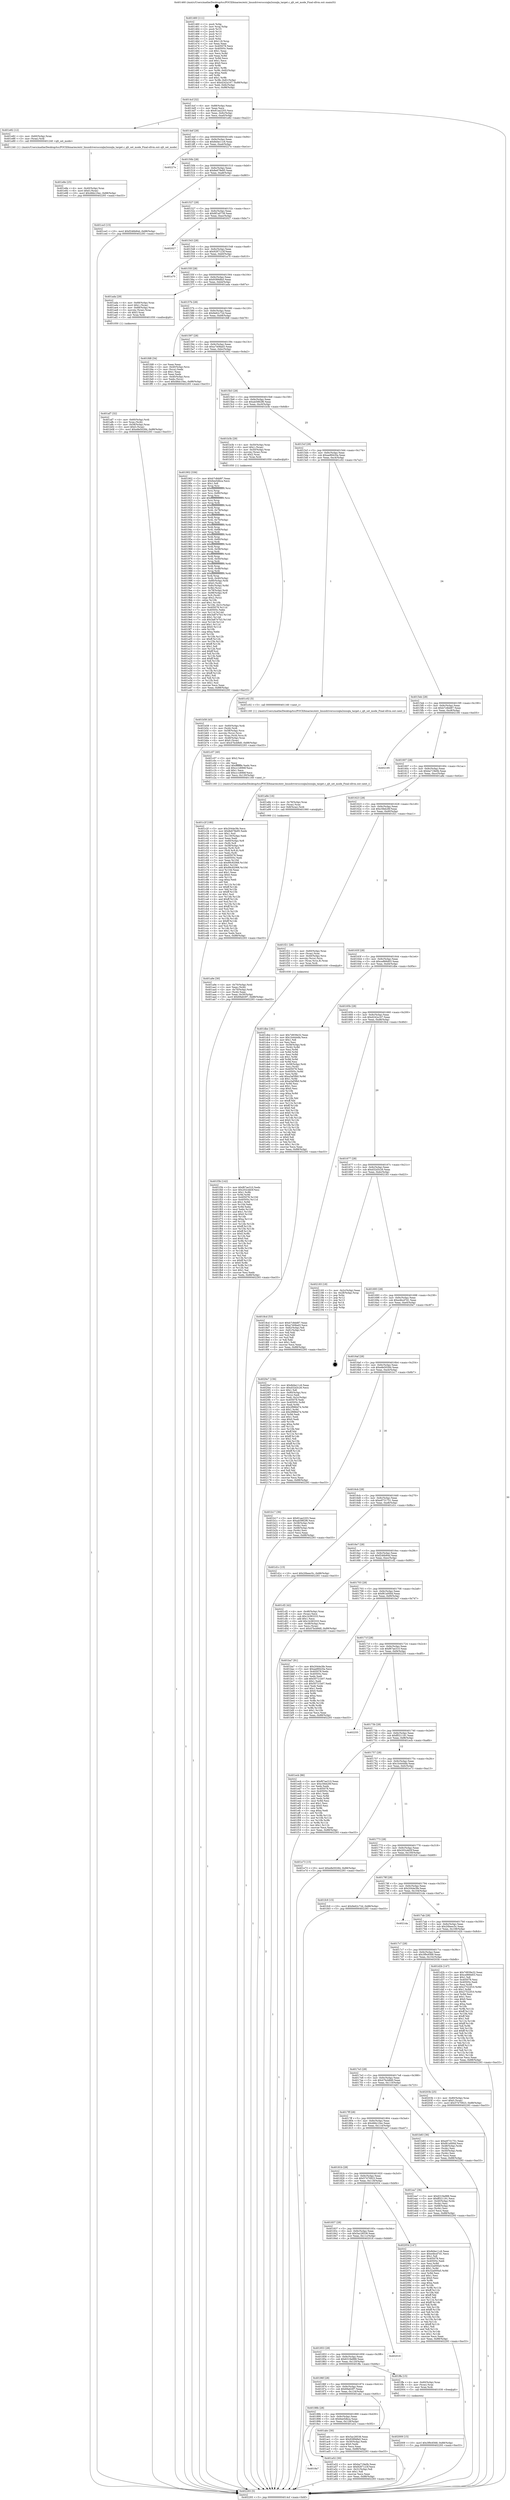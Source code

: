 digraph "0x401460" {
  label = "0x401460 (/mnt/c/Users/mathe/Desktop/tcc/POCII/binaries/extr_linuxdriversscsiqla2xxxqla_target.c_qlt_set_mode_Final-ollvm.out::main(0))"
  labelloc = "t"
  node[shape=record]

  Entry [label="",width=0.3,height=0.3,shape=circle,fillcolor=black,style=filled]
  "0x4014cf" [label="{
     0x4014cf [32]\l
     | [instrs]\l
     &nbsp;&nbsp;0x4014cf \<+6\>: mov -0x88(%rbp),%eax\l
     &nbsp;&nbsp;0x4014d5 \<+2\>: mov %eax,%ecx\l
     &nbsp;&nbsp;0x4014d7 \<+6\>: sub $0x81aa2203,%ecx\l
     &nbsp;&nbsp;0x4014dd \<+6\>: mov %eax,-0x9c(%rbp)\l
     &nbsp;&nbsp;0x4014e3 \<+6\>: mov %ecx,-0xa0(%rbp)\l
     &nbsp;&nbsp;0x4014e9 \<+6\>: je 0000000000401e82 \<main+0xa22\>\l
  }"]
  "0x401e82" [label="{
     0x401e82 [12]\l
     | [instrs]\l
     &nbsp;&nbsp;0x401e82 \<+4\>: mov -0x60(%rbp),%rax\l
     &nbsp;&nbsp;0x401e86 \<+3\>: mov (%rax),%rdi\l
     &nbsp;&nbsp;0x401e89 \<+5\>: call 0000000000401240 \<qlt_set_mode\>\l
     | [calls]\l
     &nbsp;&nbsp;0x401240 \{1\} (/mnt/c/Users/mathe/Desktop/tcc/POCII/binaries/extr_linuxdriversscsiqla2xxxqla_target.c_qlt_set_mode_Final-ollvm.out::qlt_set_mode)\l
  }"]
  "0x4014ef" [label="{
     0x4014ef [28]\l
     | [instrs]\l
     &nbsp;&nbsp;0x4014ef \<+5\>: jmp 00000000004014f4 \<main+0x94\>\l
     &nbsp;&nbsp;0x4014f4 \<+6\>: mov -0x9c(%rbp),%eax\l
     &nbsp;&nbsp;0x4014fa \<+5\>: sub $0x8d4e11c6,%eax\l
     &nbsp;&nbsp;0x4014ff \<+6\>: mov %eax,-0xa4(%rbp)\l
     &nbsp;&nbsp;0x401505 \<+6\>: je 000000000040227e \<main+0xe1e\>\l
  }"]
  Exit [label="",width=0.3,height=0.3,shape=circle,fillcolor=black,style=filled,peripheries=2]
  "0x40227e" [label="{
     0x40227e\l
  }", style=dashed]
  "0x40150b" [label="{
     0x40150b [28]\l
     | [instrs]\l
     &nbsp;&nbsp;0x40150b \<+5\>: jmp 0000000000401510 \<main+0xb0\>\l
     &nbsp;&nbsp;0x401510 \<+6\>: mov -0x9c(%rbp),%eax\l
     &nbsp;&nbsp;0x401516 \<+5\>: sub $0x8e678e95,%eax\l
     &nbsp;&nbsp;0x40151b \<+6\>: mov %eax,-0xa8(%rbp)\l
     &nbsp;&nbsp;0x401521 \<+6\>: je 0000000000401ce3 \<main+0x883\>\l
  }"]
  "0x402009" [label="{
     0x402009 [15]\l
     | [instrs]\l
     &nbsp;&nbsp;0x402009 \<+10\>: movl $0x3f9c6568,-0x88(%rbp)\l
     &nbsp;&nbsp;0x402013 \<+5\>: jmp 0000000000402293 \<main+0xe33\>\l
  }"]
  "0x401ce3" [label="{
     0x401ce3 [15]\l
     | [instrs]\l
     &nbsp;&nbsp;0x401ce3 \<+10\>: movl $0xf246b84d,-0x88(%rbp)\l
     &nbsp;&nbsp;0x401ced \<+5\>: jmp 0000000000402293 \<main+0xe33\>\l
  }"]
  "0x401527" [label="{
     0x401527 [28]\l
     | [instrs]\l
     &nbsp;&nbsp;0x401527 \<+5\>: jmp 000000000040152c \<main+0xcc\>\l
     &nbsp;&nbsp;0x40152c \<+6\>: mov -0x9c(%rbp),%eax\l
     &nbsp;&nbsp;0x401532 \<+5\>: sub $0x8f1a0739,%eax\l
     &nbsp;&nbsp;0x401537 \<+6\>: mov %eax,-0xac(%rbp)\l
     &nbsp;&nbsp;0x40153d \<+6\>: je 0000000000402027 \<main+0xbc7\>\l
  }"]
  "0x401f3b" [label="{
     0x401f3b [142]\l
     | [instrs]\l
     &nbsp;&nbsp;0x401f3b \<+5\>: mov $0xf67ae310,%edx\l
     &nbsp;&nbsp;0x401f40 \<+5\>: mov $0x202cdd3f,%esi\l
     &nbsp;&nbsp;0x401f45 \<+3\>: mov $0x1,%r8b\l
     &nbsp;&nbsp;0x401f48 \<+3\>: xor %r9d,%r9d\l
     &nbsp;&nbsp;0x401f4b \<+8\>: mov 0x405078,%r10d\l
     &nbsp;&nbsp;0x401f53 \<+8\>: mov 0x40505c,%r11d\l
     &nbsp;&nbsp;0x401f5b \<+4\>: sub $0x1,%r9d\l
     &nbsp;&nbsp;0x401f5f \<+3\>: mov %r10d,%ebx\l
     &nbsp;&nbsp;0x401f62 \<+3\>: add %r9d,%ebx\l
     &nbsp;&nbsp;0x401f65 \<+4\>: imul %ebx,%r10d\l
     &nbsp;&nbsp;0x401f69 \<+4\>: and $0x1,%r10d\l
     &nbsp;&nbsp;0x401f6d \<+4\>: cmp $0x0,%r10d\l
     &nbsp;&nbsp;0x401f71 \<+4\>: sete %r14b\l
     &nbsp;&nbsp;0x401f75 \<+4\>: cmp $0xa,%r11d\l
     &nbsp;&nbsp;0x401f79 \<+4\>: setl %r15b\l
     &nbsp;&nbsp;0x401f7d \<+3\>: mov %r14b,%r12b\l
     &nbsp;&nbsp;0x401f80 \<+4\>: xor $0xff,%r12b\l
     &nbsp;&nbsp;0x401f84 \<+3\>: mov %r15b,%r13b\l
     &nbsp;&nbsp;0x401f87 \<+4\>: xor $0xff,%r13b\l
     &nbsp;&nbsp;0x401f8b \<+4\>: xor $0x0,%r8b\l
     &nbsp;&nbsp;0x401f8f \<+3\>: mov %r12b,%al\l
     &nbsp;&nbsp;0x401f92 \<+2\>: and $0x0,%al\l
     &nbsp;&nbsp;0x401f94 \<+3\>: and %r8b,%r14b\l
     &nbsp;&nbsp;0x401f97 \<+3\>: mov %r13b,%cl\l
     &nbsp;&nbsp;0x401f9a \<+3\>: and $0x0,%cl\l
     &nbsp;&nbsp;0x401f9d \<+3\>: and %r8b,%r15b\l
     &nbsp;&nbsp;0x401fa0 \<+3\>: or %r14b,%al\l
     &nbsp;&nbsp;0x401fa3 \<+3\>: or %r15b,%cl\l
     &nbsp;&nbsp;0x401fa6 \<+2\>: xor %cl,%al\l
     &nbsp;&nbsp;0x401fa8 \<+3\>: or %r13b,%r12b\l
     &nbsp;&nbsp;0x401fab \<+4\>: xor $0xff,%r12b\l
     &nbsp;&nbsp;0x401faf \<+4\>: or $0x0,%r8b\l
     &nbsp;&nbsp;0x401fb3 \<+3\>: and %r8b,%r12b\l
     &nbsp;&nbsp;0x401fb6 \<+3\>: or %r12b,%al\l
     &nbsp;&nbsp;0x401fb9 \<+2\>: test $0x1,%al\l
     &nbsp;&nbsp;0x401fbb \<+3\>: cmovne %esi,%edx\l
     &nbsp;&nbsp;0x401fbe \<+6\>: mov %edx,-0x88(%rbp)\l
     &nbsp;&nbsp;0x401fc4 \<+5\>: jmp 0000000000402293 \<main+0xe33\>\l
  }"]
  "0x402027" [label="{
     0x402027\l
  }", style=dashed]
  "0x401543" [label="{
     0x401543 [28]\l
     | [instrs]\l
     &nbsp;&nbsp;0x401543 \<+5\>: jmp 0000000000401548 \<main+0xe8\>\l
     &nbsp;&nbsp;0x401548 \<+6\>: mov -0x9c(%rbp),%eax\l
     &nbsp;&nbsp;0x40154e \<+5\>: sub $0x9287123f,%eax\l
     &nbsp;&nbsp;0x401553 \<+6\>: mov %eax,-0xb0(%rbp)\l
     &nbsp;&nbsp;0x401559 \<+6\>: je 0000000000401a70 \<main+0x610\>\l
  }"]
  "0x401e8e" [label="{
     0x401e8e [25]\l
     | [instrs]\l
     &nbsp;&nbsp;0x401e8e \<+4\>: mov -0x40(%rbp),%rax\l
     &nbsp;&nbsp;0x401e92 \<+6\>: movl $0x0,(%rax)\l
     &nbsp;&nbsp;0x401e98 \<+10\>: movl $0x48dc10ec,-0x88(%rbp)\l
     &nbsp;&nbsp;0x401ea2 \<+5\>: jmp 0000000000402293 \<main+0xe33\>\l
  }"]
  "0x401a70" [label="{
     0x401a70\l
  }", style=dashed]
  "0x40155f" [label="{
     0x40155f [28]\l
     | [instrs]\l
     &nbsp;&nbsp;0x40155f \<+5\>: jmp 0000000000401564 \<main+0x104\>\l
     &nbsp;&nbsp;0x401564 \<+6\>: mov -0x9c(%rbp),%eax\l
     &nbsp;&nbsp;0x40156a \<+5\>: sub $0x9389dfa5,%eax\l
     &nbsp;&nbsp;0x40156f \<+6\>: mov %eax,-0xb4(%rbp)\l
     &nbsp;&nbsp;0x401575 \<+6\>: je 0000000000401ada \<main+0x67a\>\l
  }"]
  "0x401c2f" [label="{
     0x401c2f [180]\l
     | [instrs]\l
     &nbsp;&nbsp;0x401c2f \<+5\>: mov $0x2044e3fe,%ecx\l
     &nbsp;&nbsp;0x401c34 \<+5\>: mov $0x8e678e95,%edx\l
     &nbsp;&nbsp;0x401c39 \<+3\>: mov $0x1,%sil\l
     &nbsp;&nbsp;0x401c3c \<+6\>: mov -0x130(%rbp),%edi\l
     &nbsp;&nbsp;0x401c42 \<+3\>: imul %eax,%edi\l
     &nbsp;&nbsp;0x401c45 \<+4\>: mov -0x60(%rbp),%r8\l
     &nbsp;&nbsp;0x401c49 \<+3\>: mov (%r8),%r8\l
     &nbsp;&nbsp;0x401c4c \<+4\>: mov -0x58(%rbp),%r9\l
     &nbsp;&nbsp;0x401c50 \<+3\>: movslq (%r9),%r9\l
     &nbsp;&nbsp;0x401c53 \<+4\>: mov (%r8,%r9,8),%r8\l
     &nbsp;&nbsp;0x401c57 \<+3\>: mov %edi,(%r8)\l
     &nbsp;&nbsp;0x401c5a \<+7\>: mov 0x405078,%eax\l
     &nbsp;&nbsp;0x401c61 \<+7\>: mov 0x40505c,%edi\l
     &nbsp;&nbsp;0x401c68 \<+3\>: mov %eax,%r10d\l
     &nbsp;&nbsp;0x401c6b \<+7\>: sub $0x99c92068,%r10d\l
     &nbsp;&nbsp;0x401c72 \<+4\>: sub $0x1,%r10d\l
     &nbsp;&nbsp;0x401c76 \<+7\>: add $0x99c92068,%r10d\l
     &nbsp;&nbsp;0x401c7d \<+4\>: imul %r10d,%eax\l
     &nbsp;&nbsp;0x401c81 \<+3\>: and $0x1,%eax\l
     &nbsp;&nbsp;0x401c84 \<+3\>: cmp $0x0,%eax\l
     &nbsp;&nbsp;0x401c87 \<+4\>: sete %r11b\l
     &nbsp;&nbsp;0x401c8b \<+3\>: cmp $0xa,%edi\l
     &nbsp;&nbsp;0x401c8e \<+3\>: setl %bl\l
     &nbsp;&nbsp;0x401c91 \<+3\>: mov %r11b,%r14b\l
     &nbsp;&nbsp;0x401c94 \<+4\>: xor $0xff,%r14b\l
     &nbsp;&nbsp;0x401c98 \<+3\>: mov %bl,%r15b\l
     &nbsp;&nbsp;0x401c9b \<+4\>: xor $0xff,%r15b\l
     &nbsp;&nbsp;0x401c9f \<+4\>: xor $0x1,%sil\l
     &nbsp;&nbsp;0x401ca3 \<+3\>: mov %r14b,%r12b\l
     &nbsp;&nbsp;0x401ca6 \<+4\>: and $0xff,%r12b\l
     &nbsp;&nbsp;0x401caa \<+3\>: and %sil,%r11b\l
     &nbsp;&nbsp;0x401cad \<+3\>: mov %r15b,%r13b\l
     &nbsp;&nbsp;0x401cb0 \<+4\>: and $0xff,%r13b\l
     &nbsp;&nbsp;0x401cb4 \<+3\>: and %sil,%bl\l
     &nbsp;&nbsp;0x401cb7 \<+3\>: or %r11b,%r12b\l
     &nbsp;&nbsp;0x401cba \<+3\>: or %bl,%r13b\l
     &nbsp;&nbsp;0x401cbd \<+3\>: xor %r13b,%r12b\l
     &nbsp;&nbsp;0x401cc0 \<+3\>: or %r15b,%r14b\l
     &nbsp;&nbsp;0x401cc3 \<+4\>: xor $0xff,%r14b\l
     &nbsp;&nbsp;0x401cc7 \<+4\>: or $0x1,%sil\l
     &nbsp;&nbsp;0x401ccb \<+3\>: and %sil,%r14b\l
     &nbsp;&nbsp;0x401cce \<+3\>: or %r14b,%r12b\l
     &nbsp;&nbsp;0x401cd1 \<+4\>: test $0x1,%r12b\l
     &nbsp;&nbsp;0x401cd5 \<+3\>: cmovne %edx,%ecx\l
     &nbsp;&nbsp;0x401cd8 \<+6\>: mov %ecx,-0x88(%rbp)\l
     &nbsp;&nbsp;0x401cde \<+5\>: jmp 0000000000402293 \<main+0xe33\>\l
  }"]
  "0x401ada" [label="{
     0x401ada [29]\l
     | [instrs]\l
     &nbsp;&nbsp;0x401ada \<+4\>: mov -0x68(%rbp),%rax\l
     &nbsp;&nbsp;0x401ade \<+6\>: movl $0x1,(%rax)\l
     &nbsp;&nbsp;0x401ae4 \<+4\>: mov -0x68(%rbp),%rax\l
     &nbsp;&nbsp;0x401ae8 \<+3\>: movslq (%rax),%rax\l
     &nbsp;&nbsp;0x401aeb \<+4\>: shl $0x3,%rax\l
     &nbsp;&nbsp;0x401aef \<+3\>: mov %rax,%rdi\l
     &nbsp;&nbsp;0x401af2 \<+5\>: call 0000000000401050 \<malloc@plt\>\l
     | [calls]\l
     &nbsp;&nbsp;0x401050 \{1\} (unknown)\l
  }"]
  "0x40157b" [label="{
     0x40157b [28]\l
     | [instrs]\l
     &nbsp;&nbsp;0x40157b \<+5\>: jmp 0000000000401580 \<main+0x120\>\l
     &nbsp;&nbsp;0x401580 \<+6\>: mov -0x9c(%rbp),%eax\l
     &nbsp;&nbsp;0x401586 \<+5\>: sub $0x9e62c72d,%eax\l
     &nbsp;&nbsp;0x40158b \<+6\>: mov %eax,-0xb8(%rbp)\l
     &nbsp;&nbsp;0x401591 \<+6\>: je 0000000000401fd8 \<main+0xb78\>\l
  }"]
  "0x401c07" [label="{
     0x401c07 [40]\l
     | [instrs]\l
     &nbsp;&nbsp;0x401c07 \<+5\>: mov $0x2,%ecx\l
     &nbsp;&nbsp;0x401c0c \<+1\>: cltd\l
     &nbsp;&nbsp;0x401c0d \<+2\>: idiv %ecx\l
     &nbsp;&nbsp;0x401c0f \<+6\>: imul $0xfffffffe,%edx,%ecx\l
     &nbsp;&nbsp;0x401c15 \<+6\>: sub $0xcc1d066f,%ecx\l
     &nbsp;&nbsp;0x401c1b \<+3\>: add $0x1,%ecx\l
     &nbsp;&nbsp;0x401c1e \<+6\>: add $0xcc1d066f,%ecx\l
     &nbsp;&nbsp;0x401c24 \<+6\>: mov %ecx,-0x130(%rbp)\l
     &nbsp;&nbsp;0x401c2a \<+5\>: call 0000000000401160 \<next_i\>\l
     | [calls]\l
     &nbsp;&nbsp;0x401160 \{1\} (/mnt/c/Users/mathe/Desktop/tcc/POCII/binaries/extr_linuxdriversscsiqla2xxxqla_target.c_qlt_set_mode_Final-ollvm.out::next_i)\l
  }"]
  "0x401fd8" [label="{
     0x401fd8 [34]\l
     | [instrs]\l
     &nbsp;&nbsp;0x401fd8 \<+2\>: xor %eax,%eax\l
     &nbsp;&nbsp;0x401fda \<+4\>: mov -0x40(%rbp),%rcx\l
     &nbsp;&nbsp;0x401fde \<+2\>: mov (%rcx),%edx\l
     &nbsp;&nbsp;0x401fe0 \<+3\>: sub $0x1,%eax\l
     &nbsp;&nbsp;0x401fe3 \<+2\>: sub %eax,%edx\l
     &nbsp;&nbsp;0x401fe5 \<+4\>: mov -0x40(%rbp),%rcx\l
     &nbsp;&nbsp;0x401fe9 \<+2\>: mov %edx,(%rcx)\l
     &nbsp;&nbsp;0x401feb \<+10\>: movl $0x48dc10ec,-0x88(%rbp)\l
     &nbsp;&nbsp;0x401ff5 \<+5\>: jmp 0000000000402293 \<main+0xe33\>\l
  }"]
  "0x401597" [label="{
     0x401597 [28]\l
     | [instrs]\l
     &nbsp;&nbsp;0x401597 \<+5\>: jmp 000000000040159c \<main+0x13c\>\l
     &nbsp;&nbsp;0x40159c \<+6\>: mov -0x9c(%rbp),%eax\l
     &nbsp;&nbsp;0x4015a2 \<+5\>: sub $0xa7408ad3,%eax\l
     &nbsp;&nbsp;0x4015a7 \<+6\>: mov %eax,-0xbc(%rbp)\l
     &nbsp;&nbsp;0x4015ad \<+6\>: je 0000000000401902 \<main+0x4a2\>\l
  }"]
  "0x401b58" [label="{
     0x401b58 [43]\l
     | [instrs]\l
     &nbsp;&nbsp;0x401b58 \<+4\>: mov -0x60(%rbp),%rdi\l
     &nbsp;&nbsp;0x401b5c \<+3\>: mov (%rdi),%rdi\l
     &nbsp;&nbsp;0x401b5f \<+4\>: mov -0x58(%rbp),%rcx\l
     &nbsp;&nbsp;0x401b63 \<+3\>: movslq (%rcx),%rcx\l
     &nbsp;&nbsp;0x401b66 \<+4\>: mov %rax,(%rdi,%rcx,8)\l
     &nbsp;&nbsp;0x401b6a \<+4\>: mov -0x48(%rbp),%rax\l
     &nbsp;&nbsp;0x401b6e \<+6\>: movl $0x0,(%rax)\l
     &nbsp;&nbsp;0x401b74 \<+10\>: movl $0x47bcb8d0,-0x88(%rbp)\l
     &nbsp;&nbsp;0x401b7e \<+5\>: jmp 0000000000402293 \<main+0xe33\>\l
  }"]
  "0x401902" [label="{
     0x401902 [336]\l
     | [instrs]\l
     &nbsp;&nbsp;0x401902 \<+5\>: mov $0xb7c8dd87,%eax\l
     &nbsp;&nbsp;0x401907 \<+5\>: mov $0x6ee5dbca,%ecx\l
     &nbsp;&nbsp;0x40190c \<+2\>: mov $0x1,%dl\l
     &nbsp;&nbsp;0x40190e \<+3\>: mov %rsp,%rsi\l
     &nbsp;&nbsp;0x401911 \<+4\>: add $0xfffffffffffffff0,%rsi\l
     &nbsp;&nbsp;0x401915 \<+3\>: mov %rsi,%rsp\l
     &nbsp;&nbsp;0x401918 \<+4\>: mov %rsi,-0x80(%rbp)\l
     &nbsp;&nbsp;0x40191c \<+3\>: mov %rsp,%rsi\l
     &nbsp;&nbsp;0x40191f \<+4\>: add $0xfffffffffffffff0,%rsi\l
     &nbsp;&nbsp;0x401923 \<+3\>: mov %rsi,%rsp\l
     &nbsp;&nbsp;0x401926 \<+3\>: mov %rsp,%rdi\l
     &nbsp;&nbsp;0x401929 \<+4\>: add $0xfffffffffffffff0,%rdi\l
     &nbsp;&nbsp;0x40192d \<+3\>: mov %rdi,%rsp\l
     &nbsp;&nbsp;0x401930 \<+4\>: mov %rdi,-0x78(%rbp)\l
     &nbsp;&nbsp;0x401934 \<+3\>: mov %rsp,%rdi\l
     &nbsp;&nbsp;0x401937 \<+4\>: add $0xfffffffffffffff0,%rdi\l
     &nbsp;&nbsp;0x40193b \<+3\>: mov %rdi,%rsp\l
     &nbsp;&nbsp;0x40193e \<+4\>: mov %rdi,-0x70(%rbp)\l
     &nbsp;&nbsp;0x401942 \<+3\>: mov %rsp,%rdi\l
     &nbsp;&nbsp;0x401945 \<+4\>: add $0xfffffffffffffff0,%rdi\l
     &nbsp;&nbsp;0x401949 \<+3\>: mov %rdi,%rsp\l
     &nbsp;&nbsp;0x40194c \<+4\>: mov %rdi,-0x68(%rbp)\l
     &nbsp;&nbsp;0x401950 \<+3\>: mov %rsp,%rdi\l
     &nbsp;&nbsp;0x401953 \<+4\>: add $0xfffffffffffffff0,%rdi\l
     &nbsp;&nbsp;0x401957 \<+3\>: mov %rdi,%rsp\l
     &nbsp;&nbsp;0x40195a \<+4\>: mov %rdi,-0x60(%rbp)\l
     &nbsp;&nbsp;0x40195e \<+3\>: mov %rsp,%rdi\l
     &nbsp;&nbsp;0x401961 \<+4\>: add $0xfffffffffffffff0,%rdi\l
     &nbsp;&nbsp;0x401965 \<+3\>: mov %rdi,%rsp\l
     &nbsp;&nbsp;0x401968 \<+4\>: mov %rdi,-0x58(%rbp)\l
     &nbsp;&nbsp;0x40196c \<+3\>: mov %rsp,%rdi\l
     &nbsp;&nbsp;0x40196f \<+4\>: add $0xfffffffffffffff0,%rdi\l
     &nbsp;&nbsp;0x401973 \<+3\>: mov %rdi,%rsp\l
     &nbsp;&nbsp;0x401976 \<+4\>: mov %rdi,-0x50(%rbp)\l
     &nbsp;&nbsp;0x40197a \<+3\>: mov %rsp,%rdi\l
     &nbsp;&nbsp;0x40197d \<+4\>: add $0xfffffffffffffff0,%rdi\l
     &nbsp;&nbsp;0x401981 \<+3\>: mov %rdi,%rsp\l
     &nbsp;&nbsp;0x401984 \<+4\>: mov %rdi,-0x48(%rbp)\l
     &nbsp;&nbsp;0x401988 \<+3\>: mov %rsp,%rdi\l
     &nbsp;&nbsp;0x40198b \<+4\>: add $0xfffffffffffffff0,%rdi\l
     &nbsp;&nbsp;0x40198f \<+3\>: mov %rdi,%rsp\l
     &nbsp;&nbsp;0x401992 \<+4\>: mov %rdi,-0x40(%rbp)\l
     &nbsp;&nbsp;0x401996 \<+4\>: mov -0x80(%rbp),%rdi\l
     &nbsp;&nbsp;0x40199a \<+6\>: movl $0x0,(%rdi)\l
     &nbsp;&nbsp;0x4019a0 \<+7\>: mov -0x8c(%rbp),%r8d\l
     &nbsp;&nbsp;0x4019a7 \<+3\>: mov %r8d,(%rsi)\l
     &nbsp;&nbsp;0x4019aa \<+4\>: mov -0x78(%rbp),%rdi\l
     &nbsp;&nbsp;0x4019ae \<+7\>: mov -0x98(%rbp),%r9\l
     &nbsp;&nbsp;0x4019b5 \<+3\>: mov %r9,(%rdi)\l
     &nbsp;&nbsp;0x4019b8 \<+3\>: cmpl $0x2,(%rsi)\l
     &nbsp;&nbsp;0x4019bb \<+4\>: setne %r10b\l
     &nbsp;&nbsp;0x4019bf \<+4\>: and $0x1,%r10b\l
     &nbsp;&nbsp;0x4019c3 \<+4\>: mov %r10b,-0x31(%rbp)\l
     &nbsp;&nbsp;0x4019c7 \<+8\>: mov 0x405078,%r11d\l
     &nbsp;&nbsp;0x4019cf \<+7\>: mov 0x40505c,%ebx\l
     &nbsp;&nbsp;0x4019d6 \<+3\>: mov %r11d,%r14d\l
     &nbsp;&nbsp;0x4019d9 \<+7\>: add $0x3a87e7b3,%r14d\l
     &nbsp;&nbsp;0x4019e0 \<+4\>: sub $0x1,%r14d\l
     &nbsp;&nbsp;0x4019e4 \<+7\>: sub $0x3a87e7b3,%r14d\l
     &nbsp;&nbsp;0x4019eb \<+4\>: imul %r14d,%r11d\l
     &nbsp;&nbsp;0x4019ef \<+4\>: and $0x1,%r11d\l
     &nbsp;&nbsp;0x4019f3 \<+4\>: cmp $0x0,%r11d\l
     &nbsp;&nbsp;0x4019f7 \<+4\>: sete %r10b\l
     &nbsp;&nbsp;0x4019fb \<+3\>: cmp $0xa,%ebx\l
     &nbsp;&nbsp;0x4019fe \<+4\>: setl %r15b\l
     &nbsp;&nbsp;0x401a02 \<+3\>: mov %r10b,%r12b\l
     &nbsp;&nbsp;0x401a05 \<+4\>: xor $0xff,%r12b\l
     &nbsp;&nbsp;0x401a09 \<+3\>: mov %r15b,%r13b\l
     &nbsp;&nbsp;0x401a0c \<+4\>: xor $0xff,%r13b\l
     &nbsp;&nbsp;0x401a10 \<+3\>: xor $0x1,%dl\l
     &nbsp;&nbsp;0x401a13 \<+3\>: mov %r12b,%sil\l
     &nbsp;&nbsp;0x401a16 \<+4\>: and $0xff,%sil\l
     &nbsp;&nbsp;0x401a1a \<+3\>: and %dl,%r10b\l
     &nbsp;&nbsp;0x401a1d \<+3\>: mov %r13b,%dil\l
     &nbsp;&nbsp;0x401a20 \<+4\>: and $0xff,%dil\l
     &nbsp;&nbsp;0x401a24 \<+3\>: and %dl,%r15b\l
     &nbsp;&nbsp;0x401a27 \<+3\>: or %r10b,%sil\l
     &nbsp;&nbsp;0x401a2a \<+3\>: or %r15b,%dil\l
     &nbsp;&nbsp;0x401a2d \<+3\>: xor %dil,%sil\l
     &nbsp;&nbsp;0x401a30 \<+3\>: or %r13b,%r12b\l
     &nbsp;&nbsp;0x401a33 \<+4\>: xor $0xff,%r12b\l
     &nbsp;&nbsp;0x401a37 \<+3\>: or $0x1,%dl\l
     &nbsp;&nbsp;0x401a3a \<+3\>: and %dl,%r12b\l
     &nbsp;&nbsp;0x401a3d \<+3\>: or %r12b,%sil\l
     &nbsp;&nbsp;0x401a40 \<+4\>: test $0x1,%sil\l
     &nbsp;&nbsp;0x401a44 \<+3\>: cmovne %ecx,%eax\l
     &nbsp;&nbsp;0x401a47 \<+6\>: mov %eax,-0x88(%rbp)\l
     &nbsp;&nbsp;0x401a4d \<+5\>: jmp 0000000000402293 \<main+0xe33\>\l
  }"]
  "0x4015b3" [label="{
     0x4015b3 [28]\l
     | [instrs]\l
     &nbsp;&nbsp;0x4015b3 \<+5\>: jmp 00000000004015b8 \<main+0x158\>\l
     &nbsp;&nbsp;0x4015b8 \<+6\>: mov -0x9c(%rbp),%eax\l
     &nbsp;&nbsp;0x4015be \<+5\>: sub $0xab5862f6,%eax\l
     &nbsp;&nbsp;0x4015c3 \<+6\>: mov %eax,-0xc0(%rbp)\l
     &nbsp;&nbsp;0x4015c9 \<+6\>: je 0000000000401b3b \<main+0x6db\>\l
  }"]
  "0x401af7" [label="{
     0x401af7 [32]\l
     | [instrs]\l
     &nbsp;&nbsp;0x401af7 \<+4\>: mov -0x60(%rbp),%rdi\l
     &nbsp;&nbsp;0x401afb \<+3\>: mov %rax,(%rdi)\l
     &nbsp;&nbsp;0x401afe \<+4\>: mov -0x58(%rbp),%rax\l
     &nbsp;&nbsp;0x401b02 \<+6\>: movl $0x0,(%rax)\l
     &nbsp;&nbsp;0x401b08 \<+10\>: movl $0xe8e50284,-0x88(%rbp)\l
     &nbsp;&nbsp;0x401b12 \<+5\>: jmp 0000000000402293 \<main+0xe33\>\l
  }"]
  "0x401b3b" [label="{
     0x401b3b [29]\l
     | [instrs]\l
     &nbsp;&nbsp;0x401b3b \<+4\>: mov -0x50(%rbp),%rax\l
     &nbsp;&nbsp;0x401b3f \<+6\>: movl $0x1,(%rax)\l
     &nbsp;&nbsp;0x401b45 \<+4\>: mov -0x50(%rbp),%rax\l
     &nbsp;&nbsp;0x401b49 \<+3\>: movslq (%rax),%rax\l
     &nbsp;&nbsp;0x401b4c \<+4\>: shl $0x2,%rax\l
     &nbsp;&nbsp;0x401b50 \<+3\>: mov %rax,%rdi\l
     &nbsp;&nbsp;0x401b53 \<+5\>: call 0000000000401050 \<malloc@plt\>\l
     | [calls]\l
     &nbsp;&nbsp;0x401050 \{1\} (unknown)\l
  }"]
  "0x4015cf" [label="{
     0x4015cf [28]\l
     | [instrs]\l
     &nbsp;&nbsp;0x4015cf \<+5\>: jmp 00000000004015d4 \<main+0x174\>\l
     &nbsp;&nbsp;0x4015d4 \<+6\>: mov -0x9c(%rbp),%eax\l
     &nbsp;&nbsp;0x4015da \<+5\>: sub $0xae89420a,%eax\l
     &nbsp;&nbsp;0x4015df \<+6\>: mov %eax,-0xc4(%rbp)\l
     &nbsp;&nbsp;0x4015e5 \<+6\>: je 0000000000401c02 \<main+0x7a2\>\l
  }"]
  "0x401a9e" [label="{
     0x401a9e [30]\l
     | [instrs]\l
     &nbsp;&nbsp;0x401a9e \<+4\>: mov -0x70(%rbp),%rdi\l
     &nbsp;&nbsp;0x401aa2 \<+2\>: mov %eax,(%rdi)\l
     &nbsp;&nbsp;0x401aa4 \<+4\>: mov -0x70(%rbp),%rdi\l
     &nbsp;&nbsp;0x401aa8 \<+2\>: mov (%rdi),%eax\l
     &nbsp;&nbsp;0x401aaa \<+3\>: mov %eax,-0x30(%rbp)\l
     &nbsp;&nbsp;0x401aad \<+10\>: movl $0x69afc0f7,-0x88(%rbp)\l
     &nbsp;&nbsp;0x401ab7 \<+5\>: jmp 0000000000402293 \<main+0xe33\>\l
  }"]
  "0x401c02" [label="{
     0x401c02 [5]\l
     | [instrs]\l
     &nbsp;&nbsp;0x401c02 \<+5\>: call 0000000000401160 \<next_i\>\l
     | [calls]\l
     &nbsp;&nbsp;0x401160 \{1\} (/mnt/c/Users/mathe/Desktop/tcc/POCII/binaries/extr_linuxdriversscsiqla2xxxqla_target.c_qlt_set_mode_Final-ollvm.out::next_i)\l
  }"]
  "0x4015eb" [label="{
     0x4015eb [28]\l
     | [instrs]\l
     &nbsp;&nbsp;0x4015eb \<+5\>: jmp 00000000004015f0 \<main+0x190\>\l
     &nbsp;&nbsp;0x4015f0 \<+6\>: mov -0x9c(%rbp),%eax\l
     &nbsp;&nbsp;0x4015f6 \<+5\>: sub $0xb7c8dd87,%eax\l
     &nbsp;&nbsp;0x4015fb \<+6\>: mov %eax,-0xc8(%rbp)\l
     &nbsp;&nbsp;0x401601 \<+6\>: je 0000000000402195 \<main+0xd35\>\l
  }"]
  "0x4018a7" [label="{
     0x4018a7\l
  }", style=dashed]
  "0x402195" [label="{
     0x402195\l
  }", style=dashed]
  "0x401607" [label="{
     0x401607 [28]\l
     | [instrs]\l
     &nbsp;&nbsp;0x401607 \<+5\>: jmp 000000000040160c \<main+0x1ac\>\l
     &nbsp;&nbsp;0x40160c \<+6\>: mov -0x9c(%rbp),%eax\l
     &nbsp;&nbsp;0x401612 \<+5\>: sub $0xba719e0b,%eax\l
     &nbsp;&nbsp;0x401617 \<+6\>: mov %eax,-0xcc(%rbp)\l
     &nbsp;&nbsp;0x40161d \<+6\>: je 0000000000401a8e \<main+0x62e\>\l
  }"]
  "0x401a52" [label="{
     0x401a52 [30]\l
     | [instrs]\l
     &nbsp;&nbsp;0x401a52 \<+5\>: mov $0xba719e0b,%eax\l
     &nbsp;&nbsp;0x401a57 \<+5\>: mov $0x9287123f,%ecx\l
     &nbsp;&nbsp;0x401a5c \<+3\>: mov -0x31(%rbp),%dl\l
     &nbsp;&nbsp;0x401a5f \<+3\>: test $0x1,%dl\l
     &nbsp;&nbsp;0x401a62 \<+3\>: cmovne %ecx,%eax\l
     &nbsp;&nbsp;0x401a65 \<+6\>: mov %eax,-0x88(%rbp)\l
     &nbsp;&nbsp;0x401a6b \<+5\>: jmp 0000000000402293 \<main+0xe33\>\l
  }"]
  "0x401a8e" [label="{
     0x401a8e [16]\l
     | [instrs]\l
     &nbsp;&nbsp;0x401a8e \<+4\>: mov -0x78(%rbp),%rax\l
     &nbsp;&nbsp;0x401a92 \<+3\>: mov (%rax),%rax\l
     &nbsp;&nbsp;0x401a95 \<+4\>: mov 0x8(%rax),%rdi\l
     &nbsp;&nbsp;0x401a99 \<+5\>: call 0000000000401060 \<atoi@plt\>\l
     | [calls]\l
     &nbsp;&nbsp;0x401060 \{1\} (unknown)\l
  }"]
  "0x401623" [label="{
     0x401623 [28]\l
     | [instrs]\l
     &nbsp;&nbsp;0x401623 \<+5\>: jmp 0000000000401628 \<main+0x1c8\>\l
     &nbsp;&nbsp;0x401628 \<+6\>: mov -0x9c(%rbp),%eax\l
     &nbsp;&nbsp;0x40162e \<+5\>: sub $0xc5feb26f,%eax\l
     &nbsp;&nbsp;0x401633 \<+6\>: mov %eax,-0xd0(%rbp)\l
     &nbsp;&nbsp;0x401639 \<+6\>: je 0000000000401f21 \<main+0xac1\>\l
  }"]
  "0x40188b" [label="{
     0x40188b [28]\l
     | [instrs]\l
     &nbsp;&nbsp;0x40188b \<+5\>: jmp 0000000000401890 \<main+0x430\>\l
     &nbsp;&nbsp;0x401890 \<+6\>: mov -0x9c(%rbp),%eax\l
     &nbsp;&nbsp;0x401896 \<+5\>: sub $0x6ee5dbca,%eax\l
     &nbsp;&nbsp;0x40189b \<+6\>: mov %eax,-0x128(%rbp)\l
     &nbsp;&nbsp;0x4018a1 \<+6\>: je 0000000000401a52 \<main+0x5f2\>\l
  }"]
  "0x401f21" [label="{
     0x401f21 [26]\l
     | [instrs]\l
     &nbsp;&nbsp;0x401f21 \<+4\>: mov -0x60(%rbp),%rax\l
     &nbsp;&nbsp;0x401f25 \<+3\>: mov (%rax),%rax\l
     &nbsp;&nbsp;0x401f28 \<+4\>: mov -0x40(%rbp),%rcx\l
     &nbsp;&nbsp;0x401f2c \<+3\>: movslq (%rcx),%rcx\l
     &nbsp;&nbsp;0x401f2f \<+4\>: mov (%rax,%rcx,8),%rax\l
     &nbsp;&nbsp;0x401f33 \<+3\>: mov %rax,%rdi\l
     &nbsp;&nbsp;0x401f36 \<+5\>: call 0000000000401030 \<free@plt\>\l
     | [calls]\l
     &nbsp;&nbsp;0x401030 \{1\} (unknown)\l
  }"]
  "0x40163f" [label="{
     0x40163f [28]\l
     | [instrs]\l
     &nbsp;&nbsp;0x40163f \<+5\>: jmp 0000000000401644 \<main+0x1e4\>\l
     &nbsp;&nbsp;0x401644 \<+6\>: mov -0x9c(%rbp),%eax\l
     &nbsp;&nbsp;0x40164a \<+5\>: sub $0xce866d03,%eax\l
     &nbsp;&nbsp;0x40164f \<+6\>: mov %eax,-0xd4(%rbp)\l
     &nbsp;&nbsp;0x401655 \<+6\>: je 0000000000401dbe \<main+0x95e\>\l
  }"]
  "0x401abc" [label="{
     0x401abc [30]\l
     | [instrs]\l
     &nbsp;&nbsp;0x401abc \<+5\>: mov $0x5ac28538,%eax\l
     &nbsp;&nbsp;0x401ac1 \<+5\>: mov $0x9389dfa5,%ecx\l
     &nbsp;&nbsp;0x401ac6 \<+3\>: mov -0x30(%rbp),%edx\l
     &nbsp;&nbsp;0x401ac9 \<+3\>: cmp $0x0,%edx\l
     &nbsp;&nbsp;0x401acc \<+3\>: cmove %ecx,%eax\l
     &nbsp;&nbsp;0x401acf \<+6\>: mov %eax,-0x88(%rbp)\l
     &nbsp;&nbsp;0x401ad5 \<+5\>: jmp 0000000000402293 \<main+0xe33\>\l
  }"]
  "0x401dbe" [label="{
     0x401dbe [181]\l
     | [instrs]\l
     &nbsp;&nbsp;0x401dbe \<+5\>: mov $0x7d939e32,%eax\l
     &nbsp;&nbsp;0x401dc3 \<+5\>: mov $0x1b4444fa,%ecx\l
     &nbsp;&nbsp;0x401dc8 \<+2\>: mov $0x1,%dl\l
     &nbsp;&nbsp;0x401dca \<+2\>: xor %esi,%esi\l
     &nbsp;&nbsp;0x401dcc \<+4\>: mov -0x58(%rbp),%rdi\l
     &nbsp;&nbsp;0x401dd0 \<+3\>: mov (%rdi),%r8d\l
     &nbsp;&nbsp;0x401dd3 \<+3\>: mov %esi,%r9d\l
     &nbsp;&nbsp;0x401dd6 \<+3\>: sub %r8d,%r9d\l
     &nbsp;&nbsp;0x401dd9 \<+3\>: mov %esi,%r8d\l
     &nbsp;&nbsp;0x401ddc \<+4\>: sub $0x1,%r8d\l
     &nbsp;&nbsp;0x401de0 \<+3\>: add %r8d,%r9d\l
     &nbsp;&nbsp;0x401de3 \<+3\>: sub %r9d,%esi\l
     &nbsp;&nbsp;0x401de6 \<+4\>: mov -0x58(%rbp),%rdi\l
     &nbsp;&nbsp;0x401dea \<+2\>: mov %esi,(%rdi)\l
     &nbsp;&nbsp;0x401dec \<+7\>: mov 0x405078,%esi\l
     &nbsp;&nbsp;0x401df3 \<+8\>: mov 0x40505c,%r8d\l
     &nbsp;&nbsp;0x401dfb \<+3\>: mov %esi,%r9d\l
     &nbsp;&nbsp;0x401dfe \<+7\>: add $0xa3af3fb0,%r9d\l
     &nbsp;&nbsp;0x401e05 \<+4\>: sub $0x1,%r9d\l
     &nbsp;&nbsp;0x401e09 \<+7\>: sub $0xa3af3fb0,%r9d\l
     &nbsp;&nbsp;0x401e10 \<+4\>: imul %r9d,%esi\l
     &nbsp;&nbsp;0x401e14 \<+3\>: and $0x1,%esi\l
     &nbsp;&nbsp;0x401e17 \<+3\>: cmp $0x0,%esi\l
     &nbsp;&nbsp;0x401e1a \<+4\>: sete %r10b\l
     &nbsp;&nbsp;0x401e1e \<+4\>: cmp $0xa,%r8d\l
     &nbsp;&nbsp;0x401e22 \<+4\>: setl %r11b\l
     &nbsp;&nbsp;0x401e26 \<+3\>: mov %r10b,%bl\l
     &nbsp;&nbsp;0x401e29 \<+3\>: xor $0xff,%bl\l
     &nbsp;&nbsp;0x401e2c \<+3\>: mov %r11b,%r14b\l
     &nbsp;&nbsp;0x401e2f \<+4\>: xor $0xff,%r14b\l
     &nbsp;&nbsp;0x401e33 \<+3\>: xor $0x0,%dl\l
     &nbsp;&nbsp;0x401e36 \<+3\>: mov %bl,%r15b\l
     &nbsp;&nbsp;0x401e39 \<+4\>: and $0x0,%r15b\l
     &nbsp;&nbsp;0x401e3d \<+3\>: and %dl,%r10b\l
     &nbsp;&nbsp;0x401e40 \<+3\>: mov %r14b,%r12b\l
     &nbsp;&nbsp;0x401e43 \<+4\>: and $0x0,%r12b\l
     &nbsp;&nbsp;0x401e47 \<+3\>: and %dl,%r11b\l
     &nbsp;&nbsp;0x401e4a \<+3\>: or %r10b,%r15b\l
     &nbsp;&nbsp;0x401e4d \<+3\>: or %r11b,%r12b\l
     &nbsp;&nbsp;0x401e50 \<+3\>: xor %r12b,%r15b\l
     &nbsp;&nbsp;0x401e53 \<+3\>: or %r14b,%bl\l
     &nbsp;&nbsp;0x401e56 \<+3\>: xor $0xff,%bl\l
     &nbsp;&nbsp;0x401e59 \<+3\>: or $0x0,%dl\l
     &nbsp;&nbsp;0x401e5c \<+2\>: and %dl,%bl\l
     &nbsp;&nbsp;0x401e5e \<+3\>: or %bl,%r15b\l
     &nbsp;&nbsp;0x401e61 \<+4\>: test $0x1,%r15b\l
     &nbsp;&nbsp;0x401e65 \<+3\>: cmovne %ecx,%eax\l
     &nbsp;&nbsp;0x401e68 \<+6\>: mov %eax,-0x88(%rbp)\l
     &nbsp;&nbsp;0x401e6e \<+5\>: jmp 0000000000402293 \<main+0xe33\>\l
  }"]
  "0x40165b" [label="{
     0x40165b [28]\l
     | [instrs]\l
     &nbsp;&nbsp;0x40165b \<+5\>: jmp 0000000000401660 \<main+0x200\>\l
     &nbsp;&nbsp;0x401660 \<+6\>: mov -0x9c(%rbp),%eax\l
     &nbsp;&nbsp;0x401666 \<+5\>: sub $0xd242a167,%eax\l
     &nbsp;&nbsp;0x40166b \<+6\>: mov %eax,-0xd8(%rbp)\l
     &nbsp;&nbsp;0x401671 \<+6\>: je 00000000004018cd \<main+0x46d\>\l
  }"]
  "0x40186f" [label="{
     0x40186f [28]\l
     | [instrs]\l
     &nbsp;&nbsp;0x40186f \<+5\>: jmp 0000000000401874 \<main+0x414\>\l
     &nbsp;&nbsp;0x401874 \<+6\>: mov -0x9c(%rbp),%eax\l
     &nbsp;&nbsp;0x40187a \<+5\>: sub $0x69afc0f7,%eax\l
     &nbsp;&nbsp;0x40187f \<+6\>: mov %eax,-0x124(%rbp)\l
     &nbsp;&nbsp;0x401885 \<+6\>: je 0000000000401abc \<main+0x65c\>\l
  }"]
  "0x4018cd" [label="{
     0x4018cd [53]\l
     | [instrs]\l
     &nbsp;&nbsp;0x4018cd \<+5\>: mov $0xb7c8dd87,%eax\l
     &nbsp;&nbsp;0x4018d2 \<+5\>: mov $0xa7408ad3,%ecx\l
     &nbsp;&nbsp;0x4018d7 \<+6\>: mov -0x82(%rbp),%dl\l
     &nbsp;&nbsp;0x4018dd \<+7\>: mov -0x81(%rbp),%sil\l
     &nbsp;&nbsp;0x4018e4 \<+3\>: mov %dl,%dil\l
     &nbsp;&nbsp;0x4018e7 \<+3\>: and %sil,%dil\l
     &nbsp;&nbsp;0x4018ea \<+3\>: xor %sil,%dl\l
     &nbsp;&nbsp;0x4018ed \<+3\>: or %dl,%dil\l
     &nbsp;&nbsp;0x4018f0 \<+4\>: test $0x1,%dil\l
     &nbsp;&nbsp;0x4018f4 \<+3\>: cmovne %ecx,%eax\l
     &nbsp;&nbsp;0x4018f7 \<+6\>: mov %eax,-0x88(%rbp)\l
     &nbsp;&nbsp;0x4018fd \<+5\>: jmp 0000000000402293 \<main+0xe33\>\l
  }"]
  "0x401677" [label="{
     0x401677 [28]\l
     | [instrs]\l
     &nbsp;&nbsp;0x401677 \<+5\>: jmp 000000000040167c \<main+0x21c\>\l
     &nbsp;&nbsp;0x40167c \<+6\>: mov -0x9c(%rbp),%eax\l
     &nbsp;&nbsp;0x401682 \<+5\>: sub $0xd32d3c26,%eax\l
     &nbsp;&nbsp;0x401687 \<+6\>: mov %eax,-0xdc(%rbp)\l
     &nbsp;&nbsp;0x40168d \<+6\>: je 0000000000402183 \<main+0xd23\>\l
  }"]
  "0x402293" [label="{
     0x402293 [5]\l
     | [instrs]\l
     &nbsp;&nbsp;0x402293 \<+5\>: jmp 00000000004014cf \<main+0x6f\>\l
  }"]
  "0x401460" [label="{
     0x401460 [111]\l
     | [instrs]\l
     &nbsp;&nbsp;0x401460 \<+1\>: push %rbp\l
     &nbsp;&nbsp;0x401461 \<+3\>: mov %rsp,%rbp\l
     &nbsp;&nbsp;0x401464 \<+2\>: push %r15\l
     &nbsp;&nbsp;0x401466 \<+2\>: push %r14\l
     &nbsp;&nbsp;0x401468 \<+2\>: push %r13\l
     &nbsp;&nbsp;0x40146a \<+2\>: push %r12\l
     &nbsp;&nbsp;0x40146c \<+1\>: push %rbx\l
     &nbsp;&nbsp;0x40146d \<+7\>: sub $0x118,%rsp\l
     &nbsp;&nbsp;0x401474 \<+2\>: xor %eax,%eax\l
     &nbsp;&nbsp;0x401476 \<+7\>: mov 0x405078,%ecx\l
     &nbsp;&nbsp;0x40147d \<+7\>: mov 0x40505c,%edx\l
     &nbsp;&nbsp;0x401484 \<+3\>: sub $0x1,%eax\l
     &nbsp;&nbsp;0x401487 \<+3\>: mov %ecx,%r8d\l
     &nbsp;&nbsp;0x40148a \<+3\>: add %eax,%r8d\l
     &nbsp;&nbsp;0x40148d \<+4\>: imul %r8d,%ecx\l
     &nbsp;&nbsp;0x401491 \<+3\>: and $0x1,%ecx\l
     &nbsp;&nbsp;0x401494 \<+3\>: cmp $0x0,%ecx\l
     &nbsp;&nbsp;0x401497 \<+4\>: sete %r9b\l
     &nbsp;&nbsp;0x40149b \<+4\>: and $0x1,%r9b\l
     &nbsp;&nbsp;0x40149f \<+7\>: mov %r9b,-0x82(%rbp)\l
     &nbsp;&nbsp;0x4014a6 \<+3\>: cmp $0xa,%edx\l
     &nbsp;&nbsp;0x4014a9 \<+4\>: setl %r9b\l
     &nbsp;&nbsp;0x4014ad \<+4\>: and $0x1,%r9b\l
     &nbsp;&nbsp;0x4014b1 \<+7\>: mov %r9b,-0x81(%rbp)\l
     &nbsp;&nbsp;0x4014b8 \<+10\>: movl $0xd242a167,-0x88(%rbp)\l
     &nbsp;&nbsp;0x4014c2 \<+6\>: mov %edi,-0x8c(%rbp)\l
     &nbsp;&nbsp;0x4014c8 \<+7\>: mov %rsi,-0x98(%rbp)\l
  }"]
  "0x401ffa" [label="{
     0x401ffa [15]\l
     | [instrs]\l
     &nbsp;&nbsp;0x401ffa \<+4\>: mov -0x60(%rbp),%rax\l
     &nbsp;&nbsp;0x401ffe \<+3\>: mov (%rax),%rax\l
     &nbsp;&nbsp;0x402001 \<+3\>: mov %rax,%rdi\l
     &nbsp;&nbsp;0x402004 \<+5\>: call 0000000000401030 \<free@plt\>\l
     | [calls]\l
     &nbsp;&nbsp;0x401030 \{1\} (unknown)\l
  }"]
  "0x401853" [label="{
     0x401853 [28]\l
     | [instrs]\l
     &nbsp;&nbsp;0x401853 \<+5\>: jmp 0000000000401858 \<main+0x3f8\>\l
     &nbsp;&nbsp;0x401858 \<+6\>: mov -0x9c(%rbp),%eax\l
     &nbsp;&nbsp;0x40185e \<+5\>: sub $0x6319a988,%eax\l
     &nbsp;&nbsp;0x401863 \<+6\>: mov %eax,-0x120(%rbp)\l
     &nbsp;&nbsp;0x401869 \<+6\>: je 0000000000401ffa \<main+0xb9a\>\l
  }"]
  "0x402183" [label="{
     0x402183 [18]\l
     | [instrs]\l
     &nbsp;&nbsp;0x402183 \<+3\>: mov -0x2c(%rbp),%eax\l
     &nbsp;&nbsp;0x402186 \<+4\>: lea -0x28(%rbp),%rsp\l
     &nbsp;&nbsp;0x40218a \<+1\>: pop %rbx\l
     &nbsp;&nbsp;0x40218b \<+2\>: pop %r12\l
     &nbsp;&nbsp;0x40218d \<+2\>: pop %r13\l
     &nbsp;&nbsp;0x40218f \<+2\>: pop %r14\l
     &nbsp;&nbsp;0x402191 \<+2\>: pop %r15\l
     &nbsp;&nbsp;0x402193 \<+1\>: pop %rbp\l
     &nbsp;&nbsp;0x402194 \<+1\>: ret\l
  }"]
  "0x401693" [label="{
     0x401693 [28]\l
     | [instrs]\l
     &nbsp;&nbsp;0x401693 \<+5\>: jmp 0000000000401698 \<main+0x238\>\l
     &nbsp;&nbsp;0x401698 \<+6\>: mov -0x9c(%rbp),%eax\l
     &nbsp;&nbsp;0x40169e \<+5\>: sub $0xe4bcd7d1,%eax\l
     &nbsp;&nbsp;0x4016a3 \<+6\>: mov %eax,-0xe0(%rbp)\l
     &nbsp;&nbsp;0x4016a9 \<+6\>: je 00000000004020e7 \<main+0xc87\>\l
  }"]
  "0x402018" [label="{
     0x402018\l
  }", style=dashed]
  "0x4020e7" [label="{
     0x4020e7 [156]\l
     | [instrs]\l
     &nbsp;&nbsp;0x4020e7 \<+5\>: mov $0x8d4e11c6,%eax\l
     &nbsp;&nbsp;0x4020ec \<+5\>: mov $0xd32d3c26,%ecx\l
     &nbsp;&nbsp;0x4020f1 \<+2\>: mov $0x1,%dl\l
     &nbsp;&nbsp;0x4020f3 \<+4\>: mov -0x80(%rbp),%rsi\l
     &nbsp;&nbsp;0x4020f7 \<+2\>: mov (%rsi),%edi\l
     &nbsp;&nbsp;0x4020f9 \<+3\>: mov %edi,-0x2c(%rbp)\l
     &nbsp;&nbsp;0x4020fc \<+7\>: mov 0x405078,%edi\l
     &nbsp;&nbsp;0x402103 \<+8\>: mov 0x40505c,%r8d\l
     &nbsp;&nbsp;0x40210b \<+3\>: mov %edi,%r9d\l
     &nbsp;&nbsp;0x40210e \<+7\>: add $0x2f986d74,%r9d\l
     &nbsp;&nbsp;0x402115 \<+4\>: sub $0x1,%r9d\l
     &nbsp;&nbsp;0x402119 \<+7\>: sub $0x2f986d74,%r9d\l
     &nbsp;&nbsp;0x402120 \<+4\>: imul %r9d,%edi\l
     &nbsp;&nbsp;0x402124 \<+3\>: and $0x1,%edi\l
     &nbsp;&nbsp;0x402127 \<+3\>: cmp $0x0,%edi\l
     &nbsp;&nbsp;0x40212a \<+4\>: sete %r10b\l
     &nbsp;&nbsp;0x40212e \<+4\>: cmp $0xa,%r8d\l
     &nbsp;&nbsp;0x402132 \<+4\>: setl %r11b\l
     &nbsp;&nbsp;0x402136 \<+3\>: mov %r10b,%bl\l
     &nbsp;&nbsp;0x402139 \<+3\>: xor $0xff,%bl\l
     &nbsp;&nbsp;0x40213c \<+3\>: mov %r11b,%r14b\l
     &nbsp;&nbsp;0x40213f \<+4\>: xor $0xff,%r14b\l
     &nbsp;&nbsp;0x402143 \<+3\>: xor $0x1,%dl\l
     &nbsp;&nbsp;0x402146 \<+3\>: mov %bl,%r15b\l
     &nbsp;&nbsp;0x402149 \<+4\>: and $0xff,%r15b\l
     &nbsp;&nbsp;0x40214d \<+3\>: and %dl,%r10b\l
     &nbsp;&nbsp;0x402150 \<+3\>: mov %r14b,%r12b\l
     &nbsp;&nbsp;0x402153 \<+4\>: and $0xff,%r12b\l
     &nbsp;&nbsp;0x402157 \<+3\>: and %dl,%r11b\l
     &nbsp;&nbsp;0x40215a \<+3\>: or %r10b,%r15b\l
     &nbsp;&nbsp;0x40215d \<+3\>: or %r11b,%r12b\l
     &nbsp;&nbsp;0x402160 \<+3\>: xor %r12b,%r15b\l
     &nbsp;&nbsp;0x402163 \<+3\>: or %r14b,%bl\l
     &nbsp;&nbsp;0x402166 \<+3\>: xor $0xff,%bl\l
     &nbsp;&nbsp;0x402169 \<+3\>: or $0x1,%dl\l
     &nbsp;&nbsp;0x40216c \<+2\>: and %dl,%bl\l
     &nbsp;&nbsp;0x40216e \<+3\>: or %bl,%r15b\l
     &nbsp;&nbsp;0x402171 \<+4\>: test $0x1,%r15b\l
     &nbsp;&nbsp;0x402175 \<+3\>: cmovne %ecx,%eax\l
     &nbsp;&nbsp;0x402178 \<+6\>: mov %eax,-0x88(%rbp)\l
     &nbsp;&nbsp;0x40217e \<+5\>: jmp 0000000000402293 \<main+0xe33\>\l
  }"]
  "0x4016af" [label="{
     0x4016af [28]\l
     | [instrs]\l
     &nbsp;&nbsp;0x4016af \<+5\>: jmp 00000000004016b4 \<main+0x254\>\l
     &nbsp;&nbsp;0x4016b4 \<+6\>: mov -0x9c(%rbp),%eax\l
     &nbsp;&nbsp;0x4016ba \<+5\>: sub $0xe8e50284,%eax\l
     &nbsp;&nbsp;0x4016bf \<+6\>: mov %eax,-0xe4(%rbp)\l
     &nbsp;&nbsp;0x4016c5 \<+6\>: je 0000000000401b17 \<main+0x6b7\>\l
  }"]
  "0x401837" [label="{
     0x401837 [28]\l
     | [instrs]\l
     &nbsp;&nbsp;0x401837 \<+5\>: jmp 000000000040183c \<main+0x3dc\>\l
     &nbsp;&nbsp;0x40183c \<+6\>: mov -0x9c(%rbp),%eax\l
     &nbsp;&nbsp;0x401842 \<+5\>: sub $0x5ac28538,%eax\l
     &nbsp;&nbsp;0x401847 \<+6\>: mov %eax,-0x11c(%rbp)\l
     &nbsp;&nbsp;0x40184d \<+6\>: je 0000000000402018 \<main+0xbb8\>\l
  }"]
  "0x401b17" [label="{
     0x401b17 [36]\l
     | [instrs]\l
     &nbsp;&nbsp;0x401b17 \<+5\>: mov $0x81aa2203,%eax\l
     &nbsp;&nbsp;0x401b1c \<+5\>: mov $0xab5862f6,%ecx\l
     &nbsp;&nbsp;0x401b21 \<+4\>: mov -0x58(%rbp),%rdx\l
     &nbsp;&nbsp;0x401b25 \<+2\>: mov (%rdx),%esi\l
     &nbsp;&nbsp;0x401b27 \<+4\>: mov -0x68(%rbp),%rdx\l
     &nbsp;&nbsp;0x401b2b \<+2\>: cmp (%rdx),%esi\l
     &nbsp;&nbsp;0x401b2d \<+3\>: cmovl %ecx,%eax\l
     &nbsp;&nbsp;0x401b30 \<+6\>: mov %eax,-0x88(%rbp)\l
     &nbsp;&nbsp;0x401b36 \<+5\>: jmp 0000000000402293 \<main+0xe33\>\l
  }"]
  "0x4016cb" [label="{
     0x4016cb [28]\l
     | [instrs]\l
     &nbsp;&nbsp;0x4016cb \<+5\>: jmp 00000000004016d0 \<main+0x270\>\l
     &nbsp;&nbsp;0x4016d0 \<+6\>: mov -0x9c(%rbp),%eax\l
     &nbsp;&nbsp;0x4016d6 \<+5\>: sub $0xe9731751,%eax\l
     &nbsp;&nbsp;0x4016db \<+6\>: mov %eax,-0xe8(%rbp)\l
     &nbsp;&nbsp;0x4016e1 \<+6\>: je 0000000000401d1c \<main+0x8bc\>\l
  }"]
  "0x402054" [label="{
     0x402054 [147]\l
     | [instrs]\l
     &nbsp;&nbsp;0x402054 \<+5\>: mov $0x8d4e11c6,%eax\l
     &nbsp;&nbsp;0x402059 \<+5\>: mov $0xe4bcd7d1,%ecx\l
     &nbsp;&nbsp;0x40205e \<+2\>: mov $0x1,%dl\l
     &nbsp;&nbsp;0x402060 \<+7\>: mov 0x405078,%esi\l
     &nbsp;&nbsp;0x402067 \<+7\>: mov 0x40505c,%edi\l
     &nbsp;&nbsp;0x40206e \<+3\>: mov %esi,%r8d\l
     &nbsp;&nbsp;0x402071 \<+7\>: add $0x32a000a5,%r8d\l
     &nbsp;&nbsp;0x402078 \<+4\>: sub $0x1,%r8d\l
     &nbsp;&nbsp;0x40207c \<+7\>: sub $0x32a000a5,%r8d\l
     &nbsp;&nbsp;0x402083 \<+4\>: imul %r8d,%esi\l
     &nbsp;&nbsp;0x402087 \<+3\>: and $0x1,%esi\l
     &nbsp;&nbsp;0x40208a \<+3\>: cmp $0x0,%esi\l
     &nbsp;&nbsp;0x40208d \<+4\>: sete %r9b\l
     &nbsp;&nbsp;0x402091 \<+3\>: cmp $0xa,%edi\l
     &nbsp;&nbsp;0x402094 \<+4\>: setl %r10b\l
     &nbsp;&nbsp;0x402098 \<+3\>: mov %r9b,%r11b\l
     &nbsp;&nbsp;0x40209b \<+4\>: xor $0xff,%r11b\l
     &nbsp;&nbsp;0x40209f \<+3\>: mov %r10b,%bl\l
     &nbsp;&nbsp;0x4020a2 \<+3\>: xor $0xff,%bl\l
     &nbsp;&nbsp;0x4020a5 \<+3\>: xor $0x1,%dl\l
     &nbsp;&nbsp;0x4020a8 \<+3\>: mov %r11b,%r14b\l
     &nbsp;&nbsp;0x4020ab \<+4\>: and $0xff,%r14b\l
     &nbsp;&nbsp;0x4020af \<+3\>: and %dl,%r9b\l
     &nbsp;&nbsp;0x4020b2 \<+3\>: mov %bl,%r15b\l
     &nbsp;&nbsp;0x4020b5 \<+4\>: and $0xff,%r15b\l
     &nbsp;&nbsp;0x4020b9 \<+3\>: and %dl,%r10b\l
     &nbsp;&nbsp;0x4020bc \<+3\>: or %r9b,%r14b\l
     &nbsp;&nbsp;0x4020bf \<+3\>: or %r10b,%r15b\l
     &nbsp;&nbsp;0x4020c2 \<+3\>: xor %r15b,%r14b\l
     &nbsp;&nbsp;0x4020c5 \<+3\>: or %bl,%r11b\l
     &nbsp;&nbsp;0x4020c8 \<+4\>: xor $0xff,%r11b\l
     &nbsp;&nbsp;0x4020cc \<+3\>: or $0x1,%dl\l
     &nbsp;&nbsp;0x4020cf \<+3\>: and %dl,%r11b\l
     &nbsp;&nbsp;0x4020d2 \<+3\>: or %r11b,%r14b\l
     &nbsp;&nbsp;0x4020d5 \<+4\>: test $0x1,%r14b\l
     &nbsp;&nbsp;0x4020d9 \<+3\>: cmovne %ecx,%eax\l
     &nbsp;&nbsp;0x4020dc \<+6\>: mov %eax,-0x88(%rbp)\l
     &nbsp;&nbsp;0x4020e2 \<+5\>: jmp 0000000000402293 \<main+0xe33\>\l
  }"]
  "0x401d1c" [label="{
     0x401d1c [15]\l
     | [instrs]\l
     &nbsp;&nbsp;0x401d1c \<+10\>: movl $0x20beec5c,-0x88(%rbp)\l
     &nbsp;&nbsp;0x401d26 \<+5\>: jmp 0000000000402293 \<main+0xe33\>\l
  }"]
  "0x4016e7" [label="{
     0x4016e7 [28]\l
     | [instrs]\l
     &nbsp;&nbsp;0x4016e7 \<+5\>: jmp 00000000004016ec \<main+0x28c\>\l
     &nbsp;&nbsp;0x4016ec \<+6\>: mov -0x9c(%rbp),%eax\l
     &nbsp;&nbsp;0x4016f2 \<+5\>: sub $0xf246b84d,%eax\l
     &nbsp;&nbsp;0x4016f7 \<+6\>: mov %eax,-0xec(%rbp)\l
     &nbsp;&nbsp;0x4016fd \<+6\>: je 0000000000401cf2 \<main+0x892\>\l
  }"]
  "0x40181b" [label="{
     0x40181b [28]\l
     | [instrs]\l
     &nbsp;&nbsp;0x40181b \<+5\>: jmp 0000000000401820 \<main+0x3c0\>\l
     &nbsp;&nbsp;0x401820 \<+6\>: mov -0x9c(%rbp),%eax\l
     &nbsp;&nbsp;0x401826 \<+5\>: sub $0x57470923,%eax\l
     &nbsp;&nbsp;0x40182b \<+6\>: mov %eax,-0x118(%rbp)\l
     &nbsp;&nbsp;0x401831 \<+6\>: je 0000000000402054 \<main+0xbf4\>\l
  }"]
  "0x401cf2" [label="{
     0x401cf2 [42]\l
     | [instrs]\l
     &nbsp;&nbsp;0x401cf2 \<+4\>: mov -0x48(%rbp),%rax\l
     &nbsp;&nbsp;0x401cf6 \<+2\>: mov (%rax),%ecx\l
     &nbsp;&nbsp;0x401cf8 \<+6\>: sub $0x1b383333,%ecx\l
     &nbsp;&nbsp;0x401cfe \<+3\>: add $0x1,%ecx\l
     &nbsp;&nbsp;0x401d01 \<+6\>: add $0x1b383333,%ecx\l
     &nbsp;&nbsp;0x401d07 \<+4\>: mov -0x48(%rbp),%rax\l
     &nbsp;&nbsp;0x401d0b \<+2\>: mov %ecx,(%rax)\l
     &nbsp;&nbsp;0x401d0d \<+10\>: movl $0x47bcb8d0,-0x88(%rbp)\l
     &nbsp;&nbsp;0x401d17 \<+5\>: jmp 0000000000402293 \<main+0xe33\>\l
  }"]
  "0x401703" [label="{
     0x401703 [28]\l
     | [instrs]\l
     &nbsp;&nbsp;0x401703 \<+5\>: jmp 0000000000401708 \<main+0x2a8\>\l
     &nbsp;&nbsp;0x401708 \<+6\>: mov -0x9c(%rbp),%eax\l
     &nbsp;&nbsp;0x40170e \<+5\>: sub $0xf61a000d,%eax\l
     &nbsp;&nbsp;0x401713 \<+6\>: mov %eax,-0xf0(%rbp)\l
     &nbsp;&nbsp;0x401719 \<+6\>: je 0000000000401ba7 \<main+0x747\>\l
  }"]
  "0x401ea7" [label="{
     0x401ea7 [36]\l
     | [instrs]\l
     &nbsp;&nbsp;0x401ea7 \<+5\>: mov $0x6319a988,%eax\l
     &nbsp;&nbsp;0x401eac \<+5\>: mov $0xff321191,%ecx\l
     &nbsp;&nbsp;0x401eb1 \<+4\>: mov -0x40(%rbp),%rdx\l
     &nbsp;&nbsp;0x401eb5 \<+2\>: mov (%rdx),%esi\l
     &nbsp;&nbsp;0x401eb7 \<+4\>: mov -0x68(%rbp),%rdx\l
     &nbsp;&nbsp;0x401ebb \<+2\>: cmp (%rdx),%esi\l
     &nbsp;&nbsp;0x401ebd \<+3\>: cmovl %ecx,%eax\l
     &nbsp;&nbsp;0x401ec0 \<+6\>: mov %eax,-0x88(%rbp)\l
     &nbsp;&nbsp;0x401ec6 \<+5\>: jmp 0000000000402293 \<main+0xe33\>\l
  }"]
  "0x401ba7" [label="{
     0x401ba7 [91]\l
     | [instrs]\l
     &nbsp;&nbsp;0x401ba7 \<+5\>: mov $0x2044e3fe,%eax\l
     &nbsp;&nbsp;0x401bac \<+5\>: mov $0xae89420a,%ecx\l
     &nbsp;&nbsp;0x401bb1 \<+7\>: mov 0x405078,%edx\l
     &nbsp;&nbsp;0x401bb8 \<+7\>: mov 0x40505c,%esi\l
     &nbsp;&nbsp;0x401bbf \<+2\>: mov %edx,%edi\l
     &nbsp;&nbsp;0x401bc1 \<+6\>: add $0x50721b07,%edi\l
     &nbsp;&nbsp;0x401bc7 \<+3\>: sub $0x1,%edi\l
     &nbsp;&nbsp;0x401bca \<+6\>: sub $0x50721b07,%edi\l
     &nbsp;&nbsp;0x401bd0 \<+3\>: imul %edi,%edx\l
     &nbsp;&nbsp;0x401bd3 \<+3\>: and $0x1,%edx\l
     &nbsp;&nbsp;0x401bd6 \<+3\>: cmp $0x0,%edx\l
     &nbsp;&nbsp;0x401bd9 \<+4\>: sete %r8b\l
     &nbsp;&nbsp;0x401bdd \<+3\>: cmp $0xa,%esi\l
     &nbsp;&nbsp;0x401be0 \<+4\>: setl %r9b\l
     &nbsp;&nbsp;0x401be4 \<+3\>: mov %r8b,%r10b\l
     &nbsp;&nbsp;0x401be7 \<+3\>: and %r9b,%r10b\l
     &nbsp;&nbsp;0x401bea \<+3\>: xor %r9b,%r8b\l
     &nbsp;&nbsp;0x401bed \<+3\>: or %r8b,%r10b\l
     &nbsp;&nbsp;0x401bf0 \<+4\>: test $0x1,%r10b\l
     &nbsp;&nbsp;0x401bf4 \<+3\>: cmovne %ecx,%eax\l
     &nbsp;&nbsp;0x401bf7 \<+6\>: mov %eax,-0x88(%rbp)\l
     &nbsp;&nbsp;0x401bfd \<+5\>: jmp 0000000000402293 \<main+0xe33\>\l
  }"]
  "0x40171f" [label="{
     0x40171f [28]\l
     | [instrs]\l
     &nbsp;&nbsp;0x40171f \<+5\>: jmp 0000000000401724 \<main+0x2c4\>\l
     &nbsp;&nbsp;0x401724 \<+6\>: mov -0x9c(%rbp),%eax\l
     &nbsp;&nbsp;0x40172a \<+5\>: sub $0xf67ae310,%eax\l
     &nbsp;&nbsp;0x40172f \<+6\>: mov %eax,-0xf4(%rbp)\l
     &nbsp;&nbsp;0x401735 \<+6\>: je 0000000000402255 \<main+0xdf5\>\l
  }"]
  "0x4017ff" [label="{
     0x4017ff [28]\l
     | [instrs]\l
     &nbsp;&nbsp;0x4017ff \<+5\>: jmp 0000000000401804 \<main+0x3a4\>\l
     &nbsp;&nbsp;0x401804 \<+6\>: mov -0x9c(%rbp),%eax\l
     &nbsp;&nbsp;0x40180a \<+5\>: sub $0x48dc10ec,%eax\l
     &nbsp;&nbsp;0x40180f \<+6\>: mov %eax,-0x114(%rbp)\l
     &nbsp;&nbsp;0x401815 \<+6\>: je 0000000000401ea7 \<main+0xa47\>\l
  }"]
  "0x402255" [label="{
     0x402255\l
  }", style=dashed]
  "0x40173b" [label="{
     0x40173b [28]\l
     | [instrs]\l
     &nbsp;&nbsp;0x40173b \<+5\>: jmp 0000000000401740 \<main+0x2e0\>\l
     &nbsp;&nbsp;0x401740 \<+6\>: mov -0x9c(%rbp),%eax\l
     &nbsp;&nbsp;0x401746 \<+5\>: sub $0xff321191,%eax\l
     &nbsp;&nbsp;0x40174b \<+6\>: mov %eax,-0xf8(%rbp)\l
     &nbsp;&nbsp;0x401751 \<+6\>: je 0000000000401ecb \<main+0xa6b\>\l
  }"]
  "0x401b83" [label="{
     0x401b83 [36]\l
     | [instrs]\l
     &nbsp;&nbsp;0x401b83 \<+5\>: mov $0xe9731751,%eax\l
     &nbsp;&nbsp;0x401b88 \<+5\>: mov $0xf61a000d,%ecx\l
     &nbsp;&nbsp;0x401b8d \<+4\>: mov -0x48(%rbp),%rdx\l
     &nbsp;&nbsp;0x401b91 \<+2\>: mov (%rdx),%esi\l
     &nbsp;&nbsp;0x401b93 \<+4\>: mov -0x50(%rbp),%rdx\l
     &nbsp;&nbsp;0x401b97 \<+2\>: cmp (%rdx),%esi\l
     &nbsp;&nbsp;0x401b99 \<+3\>: cmovl %ecx,%eax\l
     &nbsp;&nbsp;0x401b9c \<+6\>: mov %eax,-0x88(%rbp)\l
     &nbsp;&nbsp;0x401ba2 \<+5\>: jmp 0000000000402293 \<main+0xe33\>\l
  }"]
  "0x401ecb" [label="{
     0x401ecb [86]\l
     | [instrs]\l
     &nbsp;&nbsp;0x401ecb \<+5\>: mov $0xf67ae310,%eax\l
     &nbsp;&nbsp;0x401ed0 \<+5\>: mov $0xc5feb26f,%ecx\l
     &nbsp;&nbsp;0x401ed5 \<+2\>: xor %edx,%edx\l
     &nbsp;&nbsp;0x401ed7 \<+7\>: mov 0x405078,%esi\l
     &nbsp;&nbsp;0x401ede \<+7\>: mov 0x40505c,%edi\l
     &nbsp;&nbsp;0x401ee5 \<+3\>: sub $0x1,%edx\l
     &nbsp;&nbsp;0x401ee8 \<+3\>: mov %esi,%r8d\l
     &nbsp;&nbsp;0x401eeb \<+3\>: add %edx,%r8d\l
     &nbsp;&nbsp;0x401eee \<+4\>: imul %r8d,%esi\l
     &nbsp;&nbsp;0x401ef2 \<+3\>: and $0x1,%esi\l
     &nbsp;&nbsp;0x401ef5 \<+3\>: cmp $0x0,%esi\l
     &nbsp;&nbsp;0x401ef8 \<+4\>: sete %r9b\l
     &nbsp;&nbsp;0x401efc \<+3\>: cmp $0xa,%edi\l
     &nbsp;&nbsp;0x401eff \<+4\>: setl %r10b\l
     &nbsp;&nbsp;0x401f03 \<+3\>: mov %r9b,%r11b\l
     &nbsp;&nbsp;0x401f06 \<+3\>: and %r10b,%r11b\l
     &nbsp;&nbsp;0x401f09 \<+3\>: xor %r10b,%r9b\l
     &nbsp;&nbsp;0x401f0c \<+3\>: or %r9b,%r11b\l
     &nbsp;&nbsp;0x401f0f \<+4\>: test $0x1,%r11b\l
     &nbsp;&nbsp;0x401f13 \<+3\>: cmovne %ecx,%eax\l
     &nbsp;&nbsp;0x401f16 \<+6\>: mov %eax,-0x88(%rbp)\l
     &nbsp;&nbsp;0x401f1c \<+5\>: jmp 0000000000402293 \<main+0xe33\>\l
  }"]
  "0x401757" [label="{
     0x401757 [28]\l
     | [instrs]\l
     &nbsp;&nbsp;0x401757 \<+5\>: jmp 000000000040175c \<main+0x2fc\>\l
     &nbsp;&nbsp;0x40175c \<+6\>: mov -0x9c(%rbp),%eax\l
     &nbsp;&nbsp;0x401762 \<+5\>: sub $0x1b4444fa,%eax\l
     &nbsp;&nbsp;0x401767 \<+6\>: mov %eax,-0xfc(%rbp)\l
     &nbsp;&nbsp;0x40176d \<+6\>: je 0000000000401e73 \<main+0xa13\>\l
  }"]
  "0x4017e3" [label="{
     0x4017e3 [28]\l
     | [instrs]\l
     &nbsp;&nbsp;0x4017e3 \<+5\>: jmp 00000000004017e8 \<main+0x388\>\l
     &nbsp;&nbsp;0x4017e8 \<+6\>: mov -0x9c(%rbp),%eax\l
     &nbsp;&nbsp;0x4017ee \<+5\>: sub $0x47bcb8d0,%eax\l
     &nbsp;&nbsp;0x4017f3 \<+6\>: mov %eax,-0x110(%rbp)\l
     &nbsp;&nbsp;0x4017f9 \<+6\>: je 0000000000401b83 \<main+0x723\>\l
  }"]
  "0x401e73" [label="{
     0x401e73 [15]\l
     | [instrs]\l
     &nbsp;&nbsp;0x401e73 \<+10\>: movl $0xe8e50284,-0x88(%rbp)\l
     &nbsp;&nbsp;0x401e7d \<+5\>: jmp 0000000000402293 \<main+0xe33\>\l
  }"]
  "0x401773" [label="{
     0x401773 [28]\l
     | [instrs]\l
     &nbsp;&nbsp;0x401773 \<+5\>: jmp 0000000000401778 \<main+0x318\>\l
     &nbsp;&nbsp;0x401778 \<+6\>: mov -0x9c(%rbp),%eax\l
     &nbsp;&nbsp;0x40177e \<+5\>: sub $0x202cdd3f,%eax\l
     &nbsp;&nbsp;0x401783 \<+6\>: mov %eax,-0x100(%rbp)\l
     &nbsp;&nbsp;0x401789 \<+6\>: je 0000000000401fc9 \<main+0xb69\>\l
  }"]
  "0x40203b" [label="{
     0x40203b [25]\l
     | [instrs]\l
     &nbsp;&nbsp;0x40203b \<+4\>: mov -0x80(%rbp),%rax\l
     &nbsp;&nbsp;0x40203f \<+6\>: movl $0x0,(%rax)\l
     &nbsp;&nbsp;0x402045 \<+10\>: movl $0x57470923,-0x88(%rbp)\l
     &nbsp;&nbsp;0x40204f \<+5\>: jmp 0000000000402293 \<main+0xe33\>\l
  }"]
  "0x401fc9" [label="{
     0x401fc9 [15]\l
     | [instrs]\l
     &nbsp;&nbsp;0x401fc9 \<+10\>: movl $0x9e62c72d,-0x88(%rbp)\l
     &nbsp;&nbsp;0x401fd3 \<+5\>: jmp 0000000000402293 \<main+0xe33\>\l
  }"]
  "0x40178f" [label="{
     0x40178f [28]\l
     | [instrs]\l
     &nbsp;&nbsp;0x40178f \<+5\>: jmp 0000000000401794 \<main+0x334\>\l
     &nbsp;&nbsp;0x401794 \<+6\>: mov -0x9c(%rbp),%eax\l
     &nbsp;&nbsp;0x40179a \<+5\>: sub $0x2044e3fe,%eax\l
     &nbsp;&nbsp;0x40179f \<+6\>: mov %eax,-0x104(%rbp)\l
     &nbsp;&nbsp;0x4017a5 \<+6\>: je 00000000004021da \<main+0xd7a\>\l
  }"]
  "0x4017c7" [label="{
     0x4017c7 [28]\l
     | [instrs]\l
     &nbsp;&nbsp;0x4017c7 \<+5\>: jmp 00000000004017cc \<main+0x36c\>\l
     &nbsp;&nbsp;0x4017cc \<+6\>: mov -0x9c(%rbp),%eax\l
     &nbsp;&nbsp;0x4017d2 \<+5\>: sub $0x3f9c6568,%eax\l
     &nbsp;&nbsp;0x4017d7 \<+6\>: mov %eax,-0x10c(%rbp)\l
     &nbsp;&nbsp;0x4017dd \<+6\>: je 000000000040203b \<main+0xbdb\>\l
  }"]
  "0x4021da" [label="{
     0x4021da\l
  }", style=dashed]
  "0x4017ab" [label="{
     0x4017ab [28]\l
     | [instrs]\l
     &nbsp;&nbsp;0x4017ab \<+5\>: jmp 00000000004017b0 \<main+0x350\>\l
     &nbsp;&nbsp;0x4017b0 \<+6\>: mov -0x9c(%rbp),%eax\l
     &nbsp;&nbsp;0x4017b6 \<+5\>: sub $0x20beec5c,%eax\l
     &nbsp;&nbsp;0x4017bb \<+6\>: mov %eax,-0x108(%rbp)\l
     &nbsp;&nbsp;0x4017c1 \<+6\>: je 0000000000401d2b \<main+0x8cb\>\l
  }"]
  "0x401d2b" [label="{
     0x401d2b [147]\l
     | [instrs]\l
     &nbsp;&nbsp;0x401d2b \<+5\>: mov $0x7d939e32,%eax\l
     &nbsp;&nbsp;0x401d30 \<+5\>: mov $0xce866d03,%ecx\l
     &nbsp;&nbsp;0x401d35 \<+2\>: mov $0x1,%dl\l
     &nbsp;&nbsp;0x401d37 \<+7\>: mov 0x405078,%esi\l
     &nbsp;&nbsp;0x401d3e \<+7\>: mov 0x40505c,%edi\l
     &nbsp;&nbsp;0x401d45 \<+3\>: mov %esi,%r8d\l
     &nbsp;&nbsp;0x401d48 \<+7\>: add $0x27522f10,%r8d\l
     &nbsp;&nbsp;0x401d4f \<+4\>: sub $0x1,%r8d\l
     &nbsp;&nbsp;0x401d53 \<+7\>: sub $0x27522f10,%r8d\l
     &nbsp;&nbsp;0x401d5a \<+4\>: imul %r8d,%esi\l
     &nbsp;&nbsp;0x401d5e \<+3\>: and $0x1,%esi\l
     &nbsp;&nbsp;0x401d61 \<+3\>: cmp $0x0,%esi\l
     &nbsp;&nbsp;0x401d64 \<+4\>: sete %r9b\l
     &nbsp;&nbsp;0x401d68 \<+3\>: cmp $0xa,%edi\l
     &nbsp;&nbsp;0x401d6b \<+4\>: setl %r10b\l
     &nbsp;&nbsp;0x401d6f \<+3\>: mov %r9b,%r11b\l
     &nbsp;&nbsp;0x401d72 \<+4\>: xor $0xff,%r11b\l
     &nbsp;&nbsp;0x401d76 \<+3\>: mov %r10b,%bl\l
     &nbsp;&nbsp;0x401d79 \<+3\>: xor $0xff,%bl\l
     &nbsp;&nbsp;0x401d7c \<+3\>: xor $0x1,%dl\l
     &nbsp;&nbsp;0x401d7f \<+3\>: mov %r11b,%r14b\l
     &nbsp;&nbsp;0x401d82 \<+4\>: and $0xff,%r14b\l
     &nbsp;&nbsp;0x401d86 \<+3\>: and %dl,%r9b\l
     &nbsp;&nbsp;0x401d89 \<+3\>: mov %bl,%r15b\l
     &nbsp;&nbsp;0x401d8c \<+4\>: and $0xff,%r15b\l
     &nbsp;&nbsp;0x401d90 \<+3\>: and %dl,%r10b\l
     &nbsp;&nbsp;0x401d93 \<+3\>: or %r9b,%r14b\l
     &nbsp;&nbsp;0x401d96 \<+3\>: or %r10b,%r15b\l
     &nbsp;&nbsp;0x401d99 \<+3\>: xor %r15b,%r14b\l
     &nbsp;&nbsp;0x401d9c \<+3\>: or %bl,%r11b\l
     &nbsp;&nbsp;0x401d9f \<+4\>: xor $0xff,%r11b\l
     &nbsp;&nbsp;0x401da3 \<+3\>: or $0x1,%dl\l
     &nbsp;&nbsp;0x401da6 \<+3\>: and %dl,%r11b\l
     &nbsp;&nbsp;0x401da9 \<+3\>: or %r11b,%r14b\l
     &nbsp;&nbsp;0x401dac \<+4\>: test $0x1,%r14b\l
     &nbsp;&nbsp;0x401db0 \<+3\>: cmovne %ecx,%eax\l
     &nbsp;&nbsp;0x401db3 \<+6\>: mov %eax,-0x88(%rbp)\l
     &nbsp;&nbsp;0x401db9 \<+5\>: jmp 0000000000402293 \<main+0xe33\>\l
  }"]
  Entry -> "0x401460" [label=" 1"]
  "0x4014cf" -> "0x401e82" [label=" 1"]
  "0x4014cf" -> "0x4014ef" [label=" 30"]
  "0x402183" -> Exit [label=" 1"]
  "0x4014ef" -> "0x40227e" [label=" 0"]
  "0x4014ef" -> "0x40150b" [label=" 30"]
  "0x4020e7" -> "0x402293" [label=" 1"]
  "0x40150b" -> "0x401ce3" [label=" 1"]
  "0x40150b" -> "0x401527" [label=" 29"]
  "0x402054" -> "0x402293" [label=" 1"]
  "0x401527" -> "0x402027" [label=" 0"]
  "0x401527" -> "0x401543" [label=" 29"]
  "0x40203b" -> "0x402293" [label=" 1"]
  "0x401543" -> "0x401a70" [label=" 0"]
  "0x401543" -> "0x40155f" [label=" 29"]
  "0x402009" -> "0x402293" [label=" 1"]
  "0x40155f" -> "0x401ada" [label=" 1"]
  "0x40155f" -> "0x40157b" [label=" 28"]
  "0x401ffa" -> "0x402009" [label=" 1"]
  "0x40157b" -> "0x401fd8" [label=" 1"]
  "0x40157b" -> "0x401597" [label=" 27"]
  "0x401fd8" -> "0x402293" [label=" 1"]
  "0x401597" -> "0x401902" [label=" 1"]
  "0x401597" -> "0x4015b3" [label=" 26"]
  "0x401fc9" -> "0x402293" [label=" 1"]
  "0x4015b3" -> "0x401b3b" [label=" 1"]
  "0x4015b3" -> "0x4015cf" [label=" 25"]
  "0x401f3b" -> "0x402293" [label=" 1"]
  "0x4015cf" -> "0x401c02" [label=" 1"]
  "0x4015cf" -> "0x4015eb" [label=" 24"]
  "0x401f21" -> "0x401f3b" [label=" 1"]
  "0x4015eb" -> "0x402195" [label=" 0"]
  "0x4015eb" -> "0x401607" [label=" 24"]
  "0x401ecb" -> "0x402293" [label=" 1"]
  "0x401607" -> "0x401a8e" [label=" 1"]
  "0x401607" -> "0x401623" [label=" 23"]
  "0x401ea7" -> "0x402293" [label=" 2"]
  "0x401623" -> "0x401f21" [label=" 1"]
  "0x401623" -> "0x40163f" [label=" 22"]
  "0x401e82" -> "0x401e8e" [label=" 1"]
  "0x40163f" -> "0x401dbe" [label=" 1"]
  "0x40163f" -> "0x40165b" [label=" 21"]
  "0x401e73" -> "0x402293" [label=" 1"]
  "0x40165b" -> "0x4018cd" [label=" 1"]
  "0x40165b" -> "0x401677" [label=" 20"]
  "0x4018cd" -> "0x402293" [label=" 1"]
  "0x401460" -> "0x4014cf" [label=" 1"]
  "0x402293" -> "0x4014cf" [label=" 30"]
  "0x401d2b" -> "0x402293" [label=" 1"]
  "0x401902" -> "0x402293" [label=" 1"]
  "0x401d1c" -> "0x402293" [label=" 1"]
  "0x401677" -> "0x402183" [label=" 1"]
  "0x401677" -> "0x401693" [label=" 19"]
  "0x401ce3" -> "0x402293" [label=" 1"]
  "0x401693" -> "0x4020e7" [label=" 1"]
  "0x401693" -> "0x4016af" [label=" 18"]
  "0x401c2f" -> "0x402293" [label=" 1"]
  "0x4016af" -> "0x401b17" [label=" 2"]
  "0x4016af" -> "0x4016cb" [label=" 16"]
  "0x401c02" -> "0x401c07" [label=" 1"]
  "0x4016cb" -> "0x401d1c" [label=" 1"]
  "0x4016cb" -> "0x4016e7" [label=" 15"]
  "0x401ba7" -> "0x402293" [label=" 1"]
  "0x4016e7" -> "0x401cf2" [label=" 1"]
  "0x4016e7" -> "0x401703" [label=" 14"]
  "0x401b58" -> "0x402293" [label=" 1"]
  "0x401703" -> "0x401ba7" [label=" 1"]
  "0x401703" -> "0x40171f" [label=" 13"]
  "0x401b3b" -> "0x401b58" [label=" 1"]
  "0x40171f" -> "0x402255" [label=" 0"]
  "0x40171f" -> "0x40173b" [label=" 13"]
  "0x401af7" -> "0x402293" [label=" 1"]
  "0x40173b" -> "0x401ecb" [label=" 1"]
  "0x40173b" -> "0x401757" [label=" 12"]
  "0x401ada" -> "0x401af7" [label=" 1"]
  "0x401757" -> "0x401e73" [label=" 1"]
  "0x401757" -> "0x401773" [label=" 11"]
  "0x401a9e" -> "0x402293" [label=" 1"]
  "0x401773" -> "0x401fc9" [label=" 1"]
  "0x401773" -> "0x40178f" [label=" 10"]
  "0x401a8e" -> "0x401a9e" [label=" 1"]
  "0x40178f" -> "0x4021da" [label=" 0"]
  "0x40178f" -> "0x4017ab" [label=" 10"]
  "0x40188b" -> "0x4018a7" [label=" 0"]
  "0x4017ab" -> "0x401d2b" [label=" 1"]
  "0x4017ab" -> "0x4017c7" [label=" 9"]
  "0x401a52" -> "0x402293" [label=" 1"]
  "0x4017c7" -> "0x40203b" [label=" 1"]
  "0x4017c7" -> "0x4017e3" [label=" 8"]
  "0x401abc" -> "0x402293" [label=" 1"]
  "0x4017e3" -> "0x401b83" [label=" 2"]
  "0x4017e3" -> "0x4017ff" [label=" 6"]
  "0x401b17" -> "0x402293" [label=" 2"]
  "0x4017ff" -> "0x401ea7" [label=" 2"]
  "0x4017ff" -> "0x40181b" [label=" 4"]
  "0x401b83" -> "0x402293" [label=" 2"]
  "0x40181b" -> "0x402054" [label=" 1"]
  "0x40181b" -> "0x401837" [label=" 3"]
  "0x401c07" -> "0x401c2f" [label=" 1"]
  "0x401837" -> "0x402018" [label=" 0"]
  "0x401837" -> "0x401853" [label=" 3"]
  "0x401cf2" -> "0x402293" [label=" 1"]
  "0x401853" -> "0x401ffa" [label=" 1"]
  "0x401853" -> "0x40186f" [label=" 2"]
  "0x401dbe" -> "0x402293" [label=" 1"]
  "0x40186f" -> "0x401abc" [label=" 1"]
  "0x40186f" -> "0x40188b" [label=" 1"]
  "0x401e8e" -> "0x402293" [label=" 1"]
  "0x40188b" -> "0x401a52" [label=" 1"]
}
